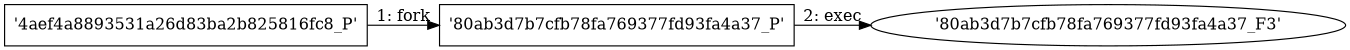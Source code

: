 digraph "D:\Learning\Paper\apt\基于CTI的攻击预警\Dataset\攻击图\ASGfromALLCTI\Developing an effective cyber strategy.dot" {
rankdir="LR"
size="9"
fixedsize="false"
splines="true"
nodesep=0.3
ranksep=0
fontsize=10
overlap="scalexy"
engine= "neato"
	"'4aef4a8893531a26d83ba2b825816fc8_P'" [node_type=Process shape=box]
	"'80ab3d7b7cfb78fa769377fd93fa4a37_P'" [node_type=Process shape=box]
	"'4aef4a8893531a26d83ba2b825816fc8_P'" -> "'80ab3d7b7cfb78fa769377fd93fa4a37_P'" [label="1: fork"]
	"'80ab3d7b7cfb78fa769377fd93fa4a37_P'" [node_type=Process shape=box]
	"'80ab3d7b7cfb78fa769377fd93fa4a37_F3'" [node_type=File shape=ellipse]
	"'80ab3d7b7cfb78fa769377fd93fa4a37_P'" -> "'80ab3d7b7cfb78fa769377fd93fa4a37_F3'" [label="2: exec"]
}
